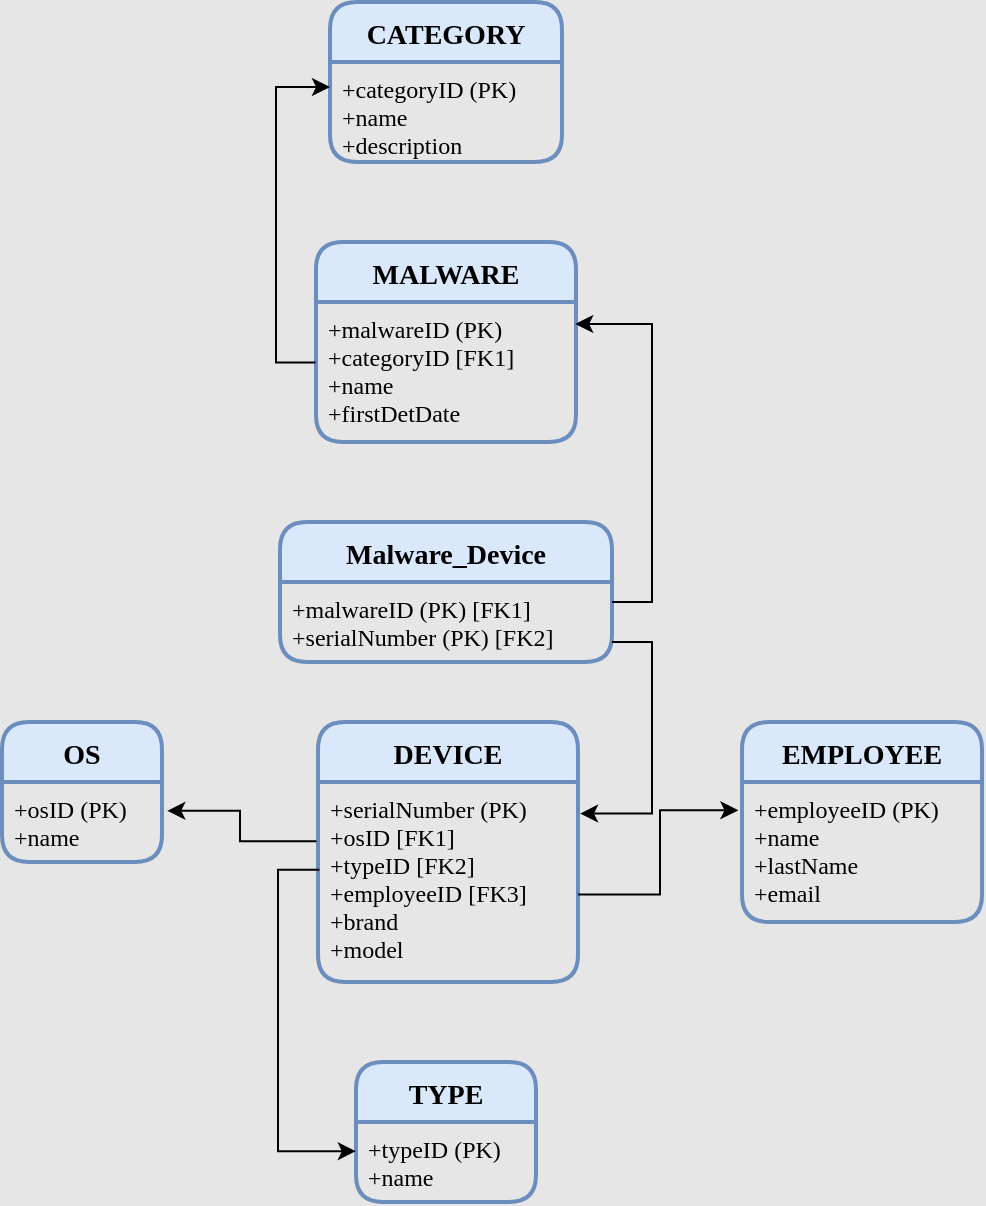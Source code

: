 <mxfile version="18.0.2" type="device"><diagram id="YiP61Dxfua8E-3aOXTpS" name="Page-1"><mxGraphModel dx="1422" dy="794" grid="1" gridSize="10" guides="1" tooltips="1" connect="1" arrows="1" fold="1" page="1" pageScale="1" pageWidth="827" pageHeight="1169" background="#E6E6E6" math="0" shadow="0"><root><mxCell id="0"/><mxCell id="1" parent="0"/><mxCell id="ZXpZ3Xrdkh9dLLTE3ZGU-1" value="DEVICE" style="swimlane;childLayout=stackLayout;horizontal=1;startSize=30;horizontalStack=0;rounded=1;fontSize=14;fontStyle=1;strokeWidth=2;resizeParent=0;resizeLast=1;shadow=0;dashed=0;align=center;fillColor=#dae8fc;strokeColor=#6c8ebf;fontFamily=Verdana;labelBackgroundColor=none;labelBorderColor=none;" vertex="1" parent="1"><mxGeometry x="298" y="500" width="130" height="130" as="geometry"/></mxCell><mxCell id="ZXpZ3Xrdkh9dLLTE3ZGU-2" value="+serialNumber (PK)&#10;+osID [FK1]&#10;+typeID [FK2]&#10;+employeeID [FK3]&#10;+brand&#10;+model" style="align=left;strokeColor=none;fillColor=none;spacingLeft=4;fontSize=12;verticalAlign=top;resizable=0;rotatable=0;part=1;fontFamily=Verdana;" vertex="1" parent="ZXpZ3Xrdkh9dLLTE3ZGU-1"><mxGeometry y="30" width="130" height="100" as="geometry"/></mxCell><mxCell id="ZXpZ3Xrdkh9dLLTE3ZGU-4" value="OS" style="swimlane;childLayout=stackLayout;horizontal=1;startSize=30;horizontalStack=0;rounded=1;fontSize=14;fontStyle=1;strokeWidth=2;resizeParent=0;resizeLast=1;shadow=0;dashed=0;align=center;fillColor=#dae8fc;strokeColor=#6c8ebf;fontFamily=Verdana;" vertex="1" parent="1"><mxGeometry x="140" y="500" width="80" height="70" as="geometry"/></mxCell><mxCell id="ZXpZ3Xrdkh9dLLTE3ZGU-5" value="+osID (PK)&#10;+name" style="align=left;strokeColor=none;fillColor=none;spacingLeft=4;fontSize=12;verticalAlign=top;resizable=0;rotatable=0;part=1;fontFamily=Verdana;" vertex="1" parent="ZXpZ3Xrdkh9dLLTE3ZGU-4"><mxGeometry y="30" width="80" height="40" as="geometry"/></mxCell><mxCell id="ZXpZ3Xrdkh9dLLTE3ZGU-7" value="TYPE" style="swimlane;childLayout=stackLayout;horizontal=1;startSize=30;horizontalStack=0;rounded=1;fontSize=14;fontStyle=1;strokeWidth=2;resizeParent=0;resizeLast=1;shadow=0;dashed=0;align=center;fillColor=#dae8fc;strokeColor=#6c8ebf;fontFamily=Verdana;" vertex="1" parent="1"><mxGeometry x="317" y="670" width="90" height="70" as="geometry"/></mxCell><mxCell id="ZXpZ3Xrdkh9dLLTE3ZGU-8" value="+typeID (PK)&#10;+name" style="align=left;strokeColor=none;fillColor=none;spacingLeft=4;fontSize=12;verticalAlign=top;resizable=0;rotatable=0;part=1;fontFamily=Verdana;" vertex="1" parent="ZXpZ3Xrdkh9dLLTE3ZGU-7"><mxGeometry y="30" width="90" height="40" as="geometry"/></mxCell><mxCell id="ZXpZ3Xrdkh9dLLTE3ZGU-11" value="EMPLOYEE" style="swimlane;childLayout=stackLayout;horizontal=1;startSize=30;horizontalStack=0;rounded=1;fontSize=14;fontStyle=1;strokeWidth=2;resizeParent=0;resizeLast=1;shadow=0;dashed=0;align=center;fillColor=#dae8fc;strokeColor=#6c8ebf;fontFamily=Verdana;" vertex="1" parent="1"><mxGeometry x="510" y="500" width="120" height="100" as="geometry"/></mxCell><mxCell id="ZXpZ3Xrdkh9dLLTE3ZGU-12" value="+employeeID (PK)&#10;+name&#10;+lastName&#10;+email" style="align=left;strokeColor=none;fillColor=none;spacingLeft=4;fontSize=12;verticalAlign=top;resizable=0;rotatable=0;part=1;fontFamily=Verdana;" vertex="1" parent="ZXpZ3Xrdkh9dLLTE3ZGU-11"><mxGeometry y="30" width="120" height="70" as="geometry"/></mxCell><mxCell id="ZXpZ3Xrdkh9dLLTE3ZGU-17" value="MALWARE" style="swimlane;childLayout=stackLayout;horizontal=1;startSize=30;horizontalStack=0;rounded=1;fontSize=14;fontStyle=1;strokeWidth=2;resizeParent=0;resizeLast=1;shadow=0;dashed=0;align=center;fillColor=#dae8fc;strokeColor=#6c8ebf;fontFamily=Verdana;" vertex="1" parent="1"><mxGeometry x="297" y="260" width="130" height="100" as="geometry"/></mxCell><mxCell id="ZXpZ3Xrdkh9dLLTE3ZGU-18" value="+malwareID (PK)&#10;+categoryID [FK1]&#10;+name&#10;+firstDetDate" style="align=left;strokeColor=none;fillColor=none;spacingLeft=4;fontSize=12;verticalAlign=top;resizable=0;rotatable=0;part=1;fontFamily=Verdana;" vertex="1" parent="ZXpZ3Xrdkh9dLLTE3ZGU-17"><mxGeometry y="30" width="130" height="70" as="geometry"/></mxCell><mxCell id="ZXpZ3Xrdkh9dLLTE3ZGU-20" value="CATEGORY" style="swimlane;childLayout=stackLayout;horizontal=1;startSize=30;horizontalStack=0;rounded=1;fontSize=14;fontStyle=1;strokeWidth=2;resizeParent=0;resizeLast=1;shadow=0;dashed=0;align=center;fillColor=#dae8fc;strokeColor=#6c8ebf;fontFamily=Verdana;" vertex="1" parent="1"><mxGeometry x="304" y="140" width="116" height="80" as="geometry"/></mxCell><mxCell id="ZXpZ3Xrdkh9dLLTE3ZGU-21" value="+categoryID (PK)&#10;+name&#10;+description" style="align=left;strokeColor=none;fillColor=none;spacingLeft=4;fontSize=12;verticalAlign=top;resizable=0;rotatable=0;part=1;fontFamily=Verdana;" vertex="1" parent="ZXpZ3Xrdkh9dLLTE3ZGU-20"><mxGeometry y="30" width="116" height="50" as="geometry"/></mxCell><mxCell id="ZXpZ3Xrdkh9dLLTE3ZGU-23" style="edgeStyle=orthogonalEdgeStyle;rounded=0;orthogonalLoop=1;jettySize=auto;html=1;exitX=-0.006;exitY=0.296;exitDx=0;exitDy=0;entryX=1.033;entryY=0.36;entryDx=0;entryDy=0;entryPerimeter=0;fontFamily=Verdana;exitPerimeter=0;" edge="1" parent="1" source="ZXpZ3Xrdkh9dLLTE3ZGU-2" target="ZXpZ3Xrdkh9dLLTE3ZGU-5"><mxGeometry relative="1" as="geometry"/></mxCell><mxCell id="ZXpZ3Xrdkh9dLLTE3ZGU-24" style="edgeStyle=orthogonalEdgeStyle;rounded=0;orthogonalLoop=1;jettySize=auto;html=1;exitX=0.005;exitY=0.439;exitDx=0;exitDy=0;entryX=-0.001;entryY=0.365;entryDx=0;entryDy=0;entryPerimeter=0;fontFamily=Verdana;exitPerimeter=0;" edge="1" parent="1" source="ZXpZ3Xrdkh9dLLTE3ZGU-2" target="ZXpZ3Xrdkh9dLLTE3ZGU-8"><mxGeometry relative="1" as="geometry"/></mxCell><mxCell id="ZXpZ3Xrdkh9dLLTE3ZGU-26" style="edgeStyle=orthogonalEdgeStyle;rounded=0;orthogonalLoop=1;jettySize=auto;html=1;exitX=1.001;exitY=0.563;exitDx=0;exitDy=0;entryX=-0.015;entryY=0.202;entryDx=0;entryDy=0;entryPerimeter=0;fontFamily=Verdana;exitPerimeter=0;" edge="1" parent="1" source="ZXpZ3Xrdkh9dLLTE3ZGU-2" target="ZXpZ3Xrdkh9dLLTE3ZGU-12"><mxGeometry relative="1" as="geometry"/></mxCell><mxCell id="ZXpZ3Xrdkh9dLLTE3ZGU-27" style="edgeStyle=orthogonalEdgeStyle;rounded=0;orthogonalLoop=1;jettySize=auto;html=1;exitX=-0.002;exitY=0.433;exitDx=0;exitDy=0;entryX=0;entryY=0.25;entryDx=0;entryDy=0;fontFamily=Verdana;exitPerimeter=0;" edge="1" parent="1" source="ZXpZ3Xrdkh9dLLTE3ZGU-18" target="ZXpZ3Xrdkh9dLLTE3ZGU-21"><mxGeometry relative="1" as="geometry"/></mxCell><mxCell id="ZXpZ3Xrdkh9dLLTE3ZGU-28" value="Malware_Device" style="swimlane;childLayout=stackLayout;horizontal=1;startSize=30;horizontalStack=0;rounded=1;fontSize=14;fontStyle=1;strokeWidth=2;resizeParent=0;resizeLast=1;shadow=0;dashed=0;align=center;fillColor=#dae8fc;strokeColor=#6c8ebf;fontFamily=Verdana;" vertex="1" parent="1"><mxGeometry x="279" y="400" width="166" height="70" as="geometry"/></mxCell><mxCell id="ZXpZ3Xrdkh9dLLTE3ZGU-29" value="+malwareID (PK) [FK1]&#10;+serialNumber (PK) [FK2]" style="align=left;strokeColor=none;fillColor=none;spacingLeft=4;fontSize=12;verticalAlign=top;resizable=0;rotatable=0;part=1;fontFamily=Verdana;" vertex="1" parent="ZXpZ3Xrdkh9dLLTE3ZGU-28"><mxGeometry y="30" width="166" height="40" as="geometry"/></mxCell><mxCell id="ZXpZ3Xrdkh9dLLTE3ZGU-30" style="edgeStyle=orthogonalEdgeStyle;rounded=0;orthogonalLoop=1;jettySize=auto;html=1;exitX=1;exitY=0.25;exitDx=0;exitDy=0;entryX=0.997;entryY=0.157;entryDx=0;entryDy=0;entryPerimeter=0;fontFamily=Verdana;" edge="1" parent="1" source="ZXpZ3Xrdkh9dLLTE3ZGU-29" target="ZXpZ3Xrdkh9dLLTE3ZGU-18"><mxGeometry relative="1" as="geometry"/></mxCell><mxCell id="ZXpZ3Xrdkh9dLLTE3ZGU-31" style="edgeStyle=orthogonalEdgeStyle;rounded=0;orthogonalLoop=1;jettySize=auto;html=1;exitX=1;exitY=0.75;exitDx=0;exitDy=0;entryX=1.008;entryY=0.158;entryDx=0;entryDy=0;entryPerimeter=0;fontFamily=Verdana;" edge="1" parent="1" source="ZXpZ3Xrdkh9dLLTE3ZGU-29" target="ZXpZ3Xrdkh9dLLTE3ZGU-2"><mxGeometry relative="1" as="geometry"/></mxCell></root></mxGraphModel></diagram></mxfile>